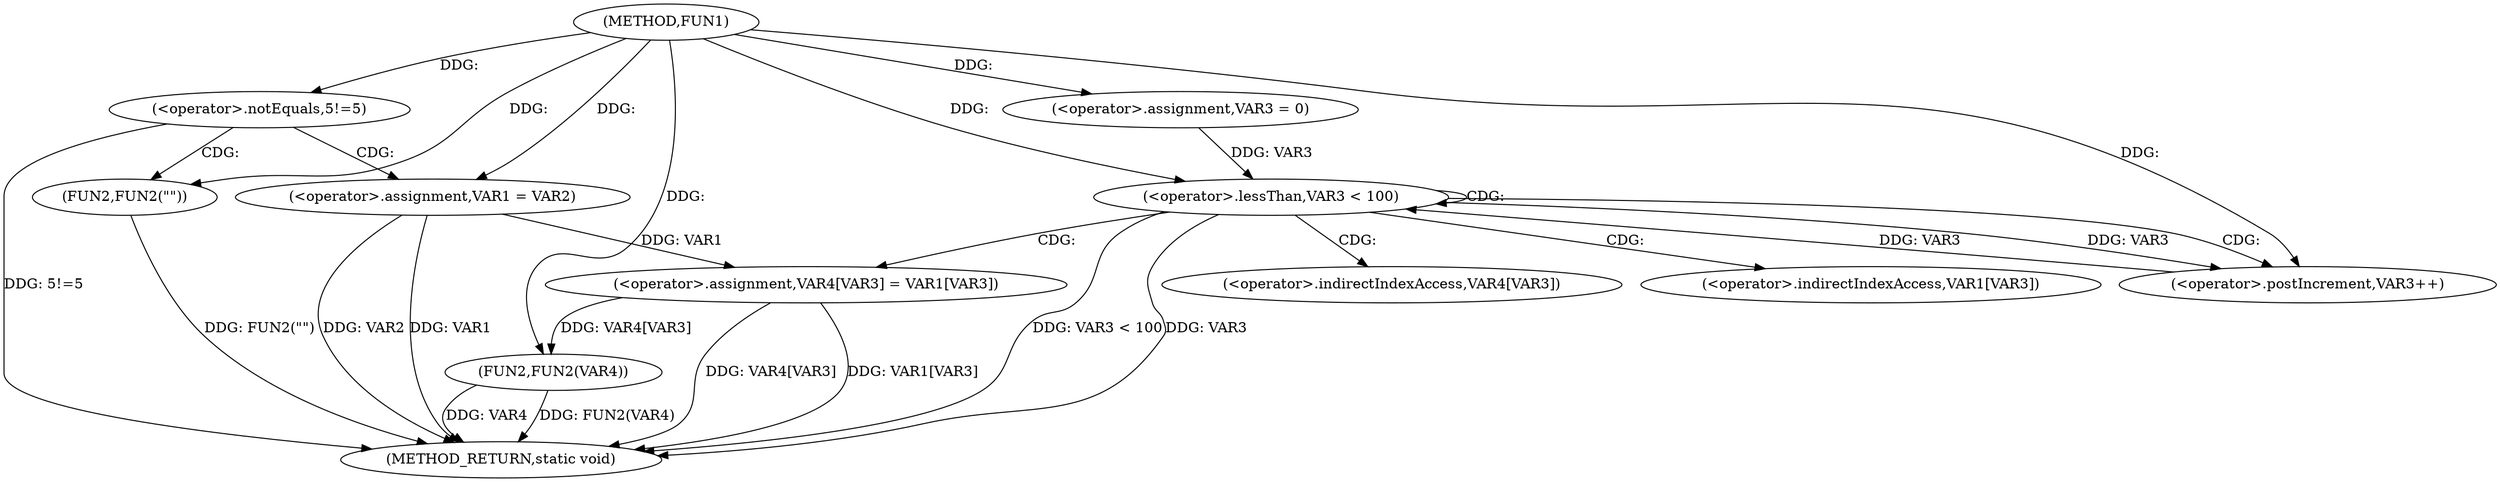 digraph FUN1 {  
"1000100" [label = "(METHOD,FUN1)" ]
"1000138" [label = "(METHOD_RETURN,static void)" ]
"1000105" [label = "(<operator>.notEquals,5!=5)" ]
"1000109" [label = "(FUN2,FUN2(\"\"))" ]
"1000113" [label = "(<operator>.assignment,VAR1 = VAR2)" ]
"1000120" [label = "(<operator>.assignment,VAR3 = 0)" ]
"1000123" [label = "(<operator>.lessThan,VAR3 < 100)" ]
"1000126" [label = "(<operator>.postIncrement,VAR3++)" ]
"1000129" [label = "(<operator>.assignment,VAR4[VAR3] = VAR1[VAR3])" ]
"1000136" [label = "(FUN2,FUN2(VAR4))" ]
"1000130" [label = "(<operator>.indirectIndexAccess,VAR4[VAR3])" ]
"1000133" [label = "(<operator>.indirectIndexAccess,VAR1[VAR3])" ]
  "1000105" -> "1000138"  [ label = "DDG: 5!=5"] 
  "1000113" -> "1000138"  [ label = "DDG: VAR1"] 
  "1000123" -> "1000138"  [ label = "DDG: VAR3 < 100"] 
  "1000113" -> "1000138"  [ label = "DDG: VAR2"] 
  "1000129" -> "1000138"  [ label = "DDG: VAR1[VAR3]"] 
  "1000136" -> "1000138"  [ label = "DDG: FUN2(VAR4)"] 
  "1000123" -> "1000138"  [ label = "DDG: VAR3"] 
  "1000129" -> "1000138"  [ label = "DDG: VAR4[VAR3]"] 
  "1000136" -> "1000138"  [ label = "DDG: VAR4"] 
  "1000109" -> "1000138"  [ label = "DDG: FUN2(\"\")"] 
  "1000100" -> "1000105"  [ label = "DDG: "] 
  "1000100" -> "1000109"  [ label = "DDG: "] 
  "1000100" -> "1000113"  [ label = "DDG: "] 
  "1000100" -> "1000120"  [ label = "DDG: "] 
  "1000120" -> "1000123"  [ label = "DDG: VAR3"] 
  "1000126" -> "1000123"  [ label = "DDG: VAR3"] 
  "1000100" -> "1000123"  [ label = "DDG: "] 
  "1000123" -> "1000126"  [ label = "DDG: VAR3"] 
  "1000100" -> "1000126"  [ label = "DDG: "] 
  "1000113" -> "1000129"  [ label = "DDG: VAR1"] 
  "1000129" -> "1000136"  [ label = "DDG: VAR4[VAR3]"] 
  "1000100" -> "1000136"  [ label = "DDG: "] 
  "1000105" -> "1000109"  [ label = "CDG: "] 
  "1000105" -> "1000113"  [ label = "CDG: "] 
  "1000123" -> "1000129"  [ label = "CDG: "] 
  "1000123" -> "1000123"  [ label = "CDG: "] 
  "1000123" -> "1000130"  [ label = "CDG: "] 
  "1000123" -> "1000133"  [ label = "CDG: "] 
  "1000123" -> "1000126"  [ label = "CDG: "] 
}
